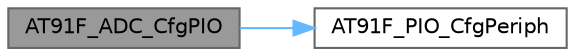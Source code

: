 digraph "AT91F_ADC_CfgPIO"
{
 // LATEX_PDF_SIZE
  bgcolor="transparent";
  edge [fontname=Helvetica,fontsize=10,labelfontname=Helvetica,labelfontsize=10];
  node [fontname=Helvetica,fontsize=10,shape=box,height=0.2,width=0.4];
  rankdir="LR";
  Node1 [id="Node000001",label="AT91F_ADC_CfgPIO",height=0.2,width=0.4,color="gray40", fillcolor="grey60", style="filled", fontcolor="black",tooltip="Configure PIO controllers to drive ADC signals."];
  Node1 -> Node2 [id="edge1_Node000001_Node000002",color="steelblue1",style="solid",tooltip=" "];
  Node2 [id="Node000002",label="AT91F_PIO_CfgPeriph",height=0.2,width=0.4,color="grey40", fillcolor="white", style="filled",URL="$lib___a_t91_s_a_m7_s64_8h.html#a001c51be23e3a970873a930ce2466e04",tooltip="Enable pins to be derived by peripheral."];
}
